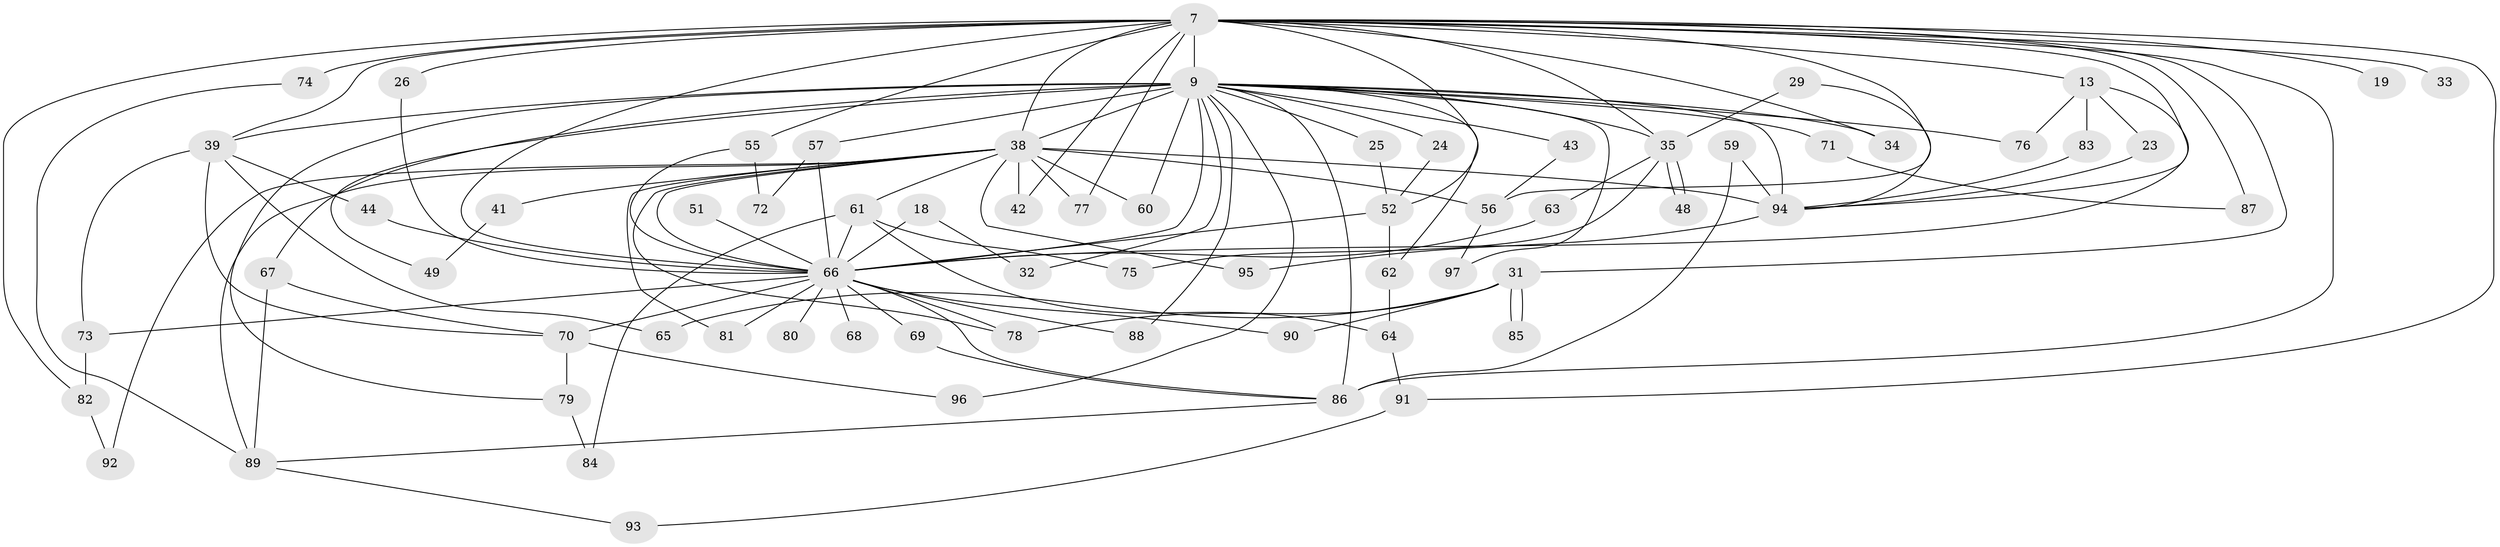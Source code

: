 // original degree distribution, {16: 0.020618556701030927, 17: 0.030927835051546393, 21: 0.010309278350515464, 20: 0.010309278350515464, 18: 0.010309278350515464, 23: 0.010309278350515464, 25: 0.010309278350515464, 5: 0.05154639175257732, 6: 0.041237113402061855, 4: 0.05154639175257732, 7: 0.020618556701030927, 3: 0.23711340206185566, 2: 0.4948453608247423}
// Generated by graph-tools (version 1.1) at 2025/46/03/04/25 21:46:29]
// undirected, 67 vertices, 127 edges
graph export_dot {
graph [start="1"]
  node [color=gray90,style=filled];
  7 [super="+3"];
  9 [super="+4"];
  13;
  18;
  19;
  23;
  24;
  25;
  26;
  29;
  31;
  32;
  33;
  34;
  35 [super="+17"];
  38 [super="+20+8"];
  39 [super="+15"];
  41;
  42;
  43;
  44;
  48;
  49;
  51;
  52 [super="+45"];
  55;
  56 [super="+14"];
  57;
  59;
  60;
  61 [super="+54"];
  62;
  63;
  64;
  65;
  66 [super="+22+5"];
  67 [super="+53"];
  68;
  69;
  70 [super="+36"];
  71;
  72;
  73;
  74;
  75;
  76;
  77;
  78 [super="+28"];
  79;
  80 [super="+46"];
  81;
  82;
  83;
  84;
  85;
  86 [super="+16+50"];
  87;
  88;
  89 [super="+47"];
  90 [super="+40"];
  91;
  92;
  93;
  94 [super="+37+11"];
  95 [super="+58"];
  96;
  97;
  7 -- 9 [weight=6];
  7 -- 13;
  7 -- 19 [weight=2];
  7 -- 31;
  7 -- 33 [weight=2];
  7 -- 34;
  7 -- 42;
  7 -- 74 [weight=2];
  7 -- 77;
  7 -- 86 [weight=3];
  7 -- 87;
  7 -- 82;
  7 -- 26;
  7 -- 91;
  7 -- 35 [weight=2];
  7 -- 55;
  7 -- 56;
  7 -- 39;
  7 -- 52 [weight=2];
  7 -- 66 [weight=6];
  7 -- 38 [weight=4];
  7 -- 94;
  9 -- 24;
  9 -- 49;
  9 -- 60;
  9 -- 79;
  9 -- 96;
  9 -- 97;
  9 -- 39;
  9 -- 66 [weight=11];
  9 -- 71 [weight=2];
  9 -- 76;
  9 -- 86;
  9 -- 88;
  9 -- 25;
  9 -- 32;
  9 -- 34;
  9 -- 35;
  9 -- 38 [weight=7];
  9 -- 43;
  9 -- 57;
  9 -- 62;
  9 -- 94 [weight=3];
  9 -- 67;
  13 -- 23;
  13 -- 76;
  13 -- 83;
  13 -- 66;
  18 -- 32;
  18 -- 66 [weight=2];
  23 -- 94;
  24 -- 52;
  25 -- 52;
  26 -- 66;
  29 -- 35;
  29 -- 94;
  31 -- 65;
  31 -- 85;
  31 -- 85;
  31 -- 90 [weight=2];
  31 -- 78;
  35 -- 48;
  35 -- 48;
  35 -- 63;
  35 -- 75;
  38 -- 66 [weight=7];
  38 -- 77;
  38 -- 78;
  38 -- 81;
  38 -- 92;
  38 -- 95 [weight=2];
  38 -- 41 [weight=2];
  38 -- 42;
  38 -- 56 [weight=2];
  38 -- 60;
  38 -- 61;
  38 -- 94;
  38 -- 89;
  39 -- 44;
  39 -- 65;
  39 -- 73;
  39 -- 70 [weight=2];
  41 -- 49;
  43 -- 56;
  44 -- 66;
  51 -- 66 [weight=2];
  52 -- 62;
  52 -- 66 [weight=2];
  55 -- 72;
  55 -- 66;
  56 -- 97;
  57 -- 72;
  57 -- 66;
  59 -- 86;
  59 -- 94;
  61 -- 66 [weight=2];
  61 -- 64;
  61 -- 84;
  61 -- 75;
  62 -- 64;
  63 -- 66;
  64 -- 91;
  66 -- 81;
  66 -- 68 [weight=2];
  66 -- 69;
  66 -- 73;
  66 -- 80 [weight=3];
  66 -- 90;
  66 -- 70 [weight=3];
  66 -- 78 [weight=2];
  66 -- 88;
  66 -- 86;
  67 -- 70;
  67 -- 89;
  69 -- 86;
  70 -- 79;
  70 -- 96;
  71 -- 87;
  73 -- 82;
  74 -- 89;
  79 -- 84;
  82 -- 92;
  83 -- 94;
  86 -- 89;
  89 -- 93;
  91 -- 93;
  94 -- 95;
}

